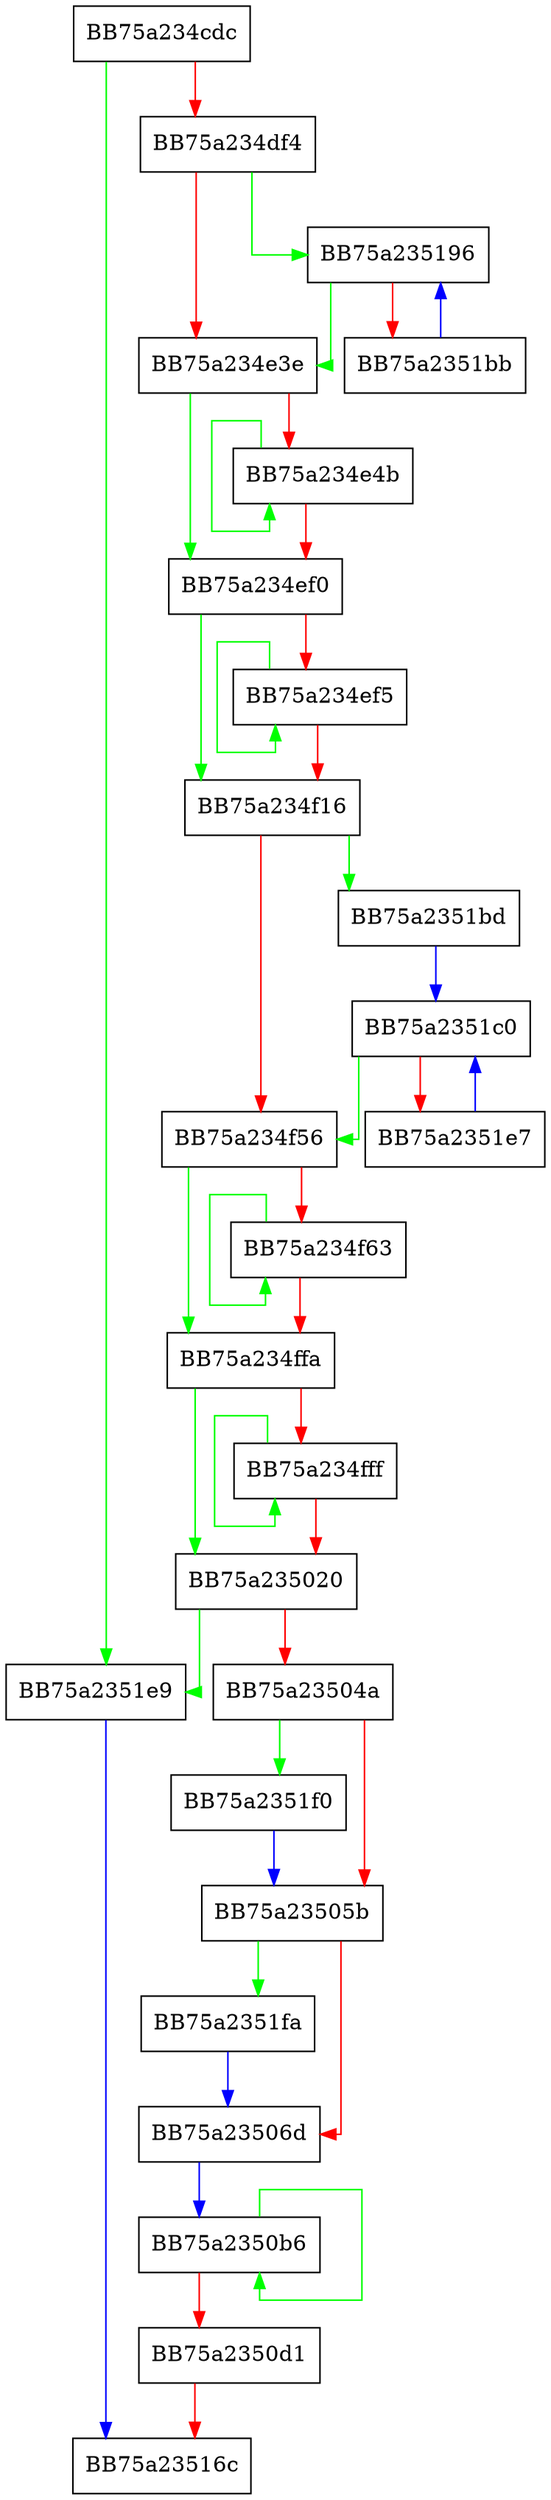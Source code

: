 digraph scan_expk {
  node [shape="box"];
  graph [splines=ortho];
  BB75a234cdc -> BB75a2351e9 [color="green"];
  BB75a234cdc -> BB75a234df4 [color="red"];
  BB75a234df4 -> BB75a235196 [color="green"];
  BB75a234df4 -> BB75a234e3e [color="red"];
  BB75a234e3e -> BB75a234ef0 [color="green"];
  BB75a234e3e -> BB75a234e4b [color="red"];
  BB75a234e4b -> BB75a234e4b [color="green"];
  BB75a234e4b -> BB75a234ef0 [color="red"];
  BB75a234ef0 -> BB75a234f16 [color="green"];
  BB75a234ef0 -> BB75a234ef5 [color="red"];
  BB75a234ef5 -> BB75a234ef5 [color="green"];
  BB75a234ef5 -> BB75a234f16 [color="red"];
  BB75a234f16 -> BB75a2351bd [color="green"];
  BB75a234f16 -> BB75a234f56 [color="red"];
  BB75a234f56 -> BB75a234ffa [color="green"];
  BB75a234f56 -> BB75a234f63 [color="red"];
  BB75a234f63 -> BB75a234f63 [color="green"];
  BB75a234f63 -> BB75a234ffa [color="red"];
  BB75a234ffa -> BB75a235020 [color="green"];
  BB75a234ffa -> BB75a234fff [color="red"];
  BB75a234fff -> BB75a234fff [color="green"];
  BB75a234fff -> BB75a235020 [color="red"];
  BB75a235020 -> BB75a2351e9 [color="green"];
  BB75a235020 -> BB75a23504a [color="red"];
  BB75a23504a -> BB75a2351f0 [color="green"];
  BB75a23504a -> BB75a23505b [color="red"];
  BB75a23505b -> BB75a2351fa [color="green"];
  BB75a23505b -> BB75a23506d [color="red"];
  BB75a23506d -> BB75a2350b6 [color="blue"];
  BB75a2350b6 -> BB75a2350b6 [color="green"];
  BB75a2350b6 -> BB75a2350d1 [color="red"];
  BB75a2350d1 -> BB75a23516c [color="red"];
  BB75a235196 -> BB75a234e3e [color="green"];
  BB75a235196 -> BB75a2351bb [color="red"];
  BB75a2351bb -> BB75a235196 [color="blue"];
  BB75a2351bd -> BB75a2351c0 [color="blue"];
  BB75a2351c0 -> BB75a234f56 [color="green"];
  BB75a2351c0 -> BB75a2351e7 [color="red"];
  BB75a2351e7 -> BB75a2351c0 [color="blue"];
  BB75a2351e9 -> BB75a23516c [color="blue"];
  BB75a2351f0 -> BB75a23505b [color="blue"];
  BB75a2351fa -> BB75a23506d [color="blue"];
}